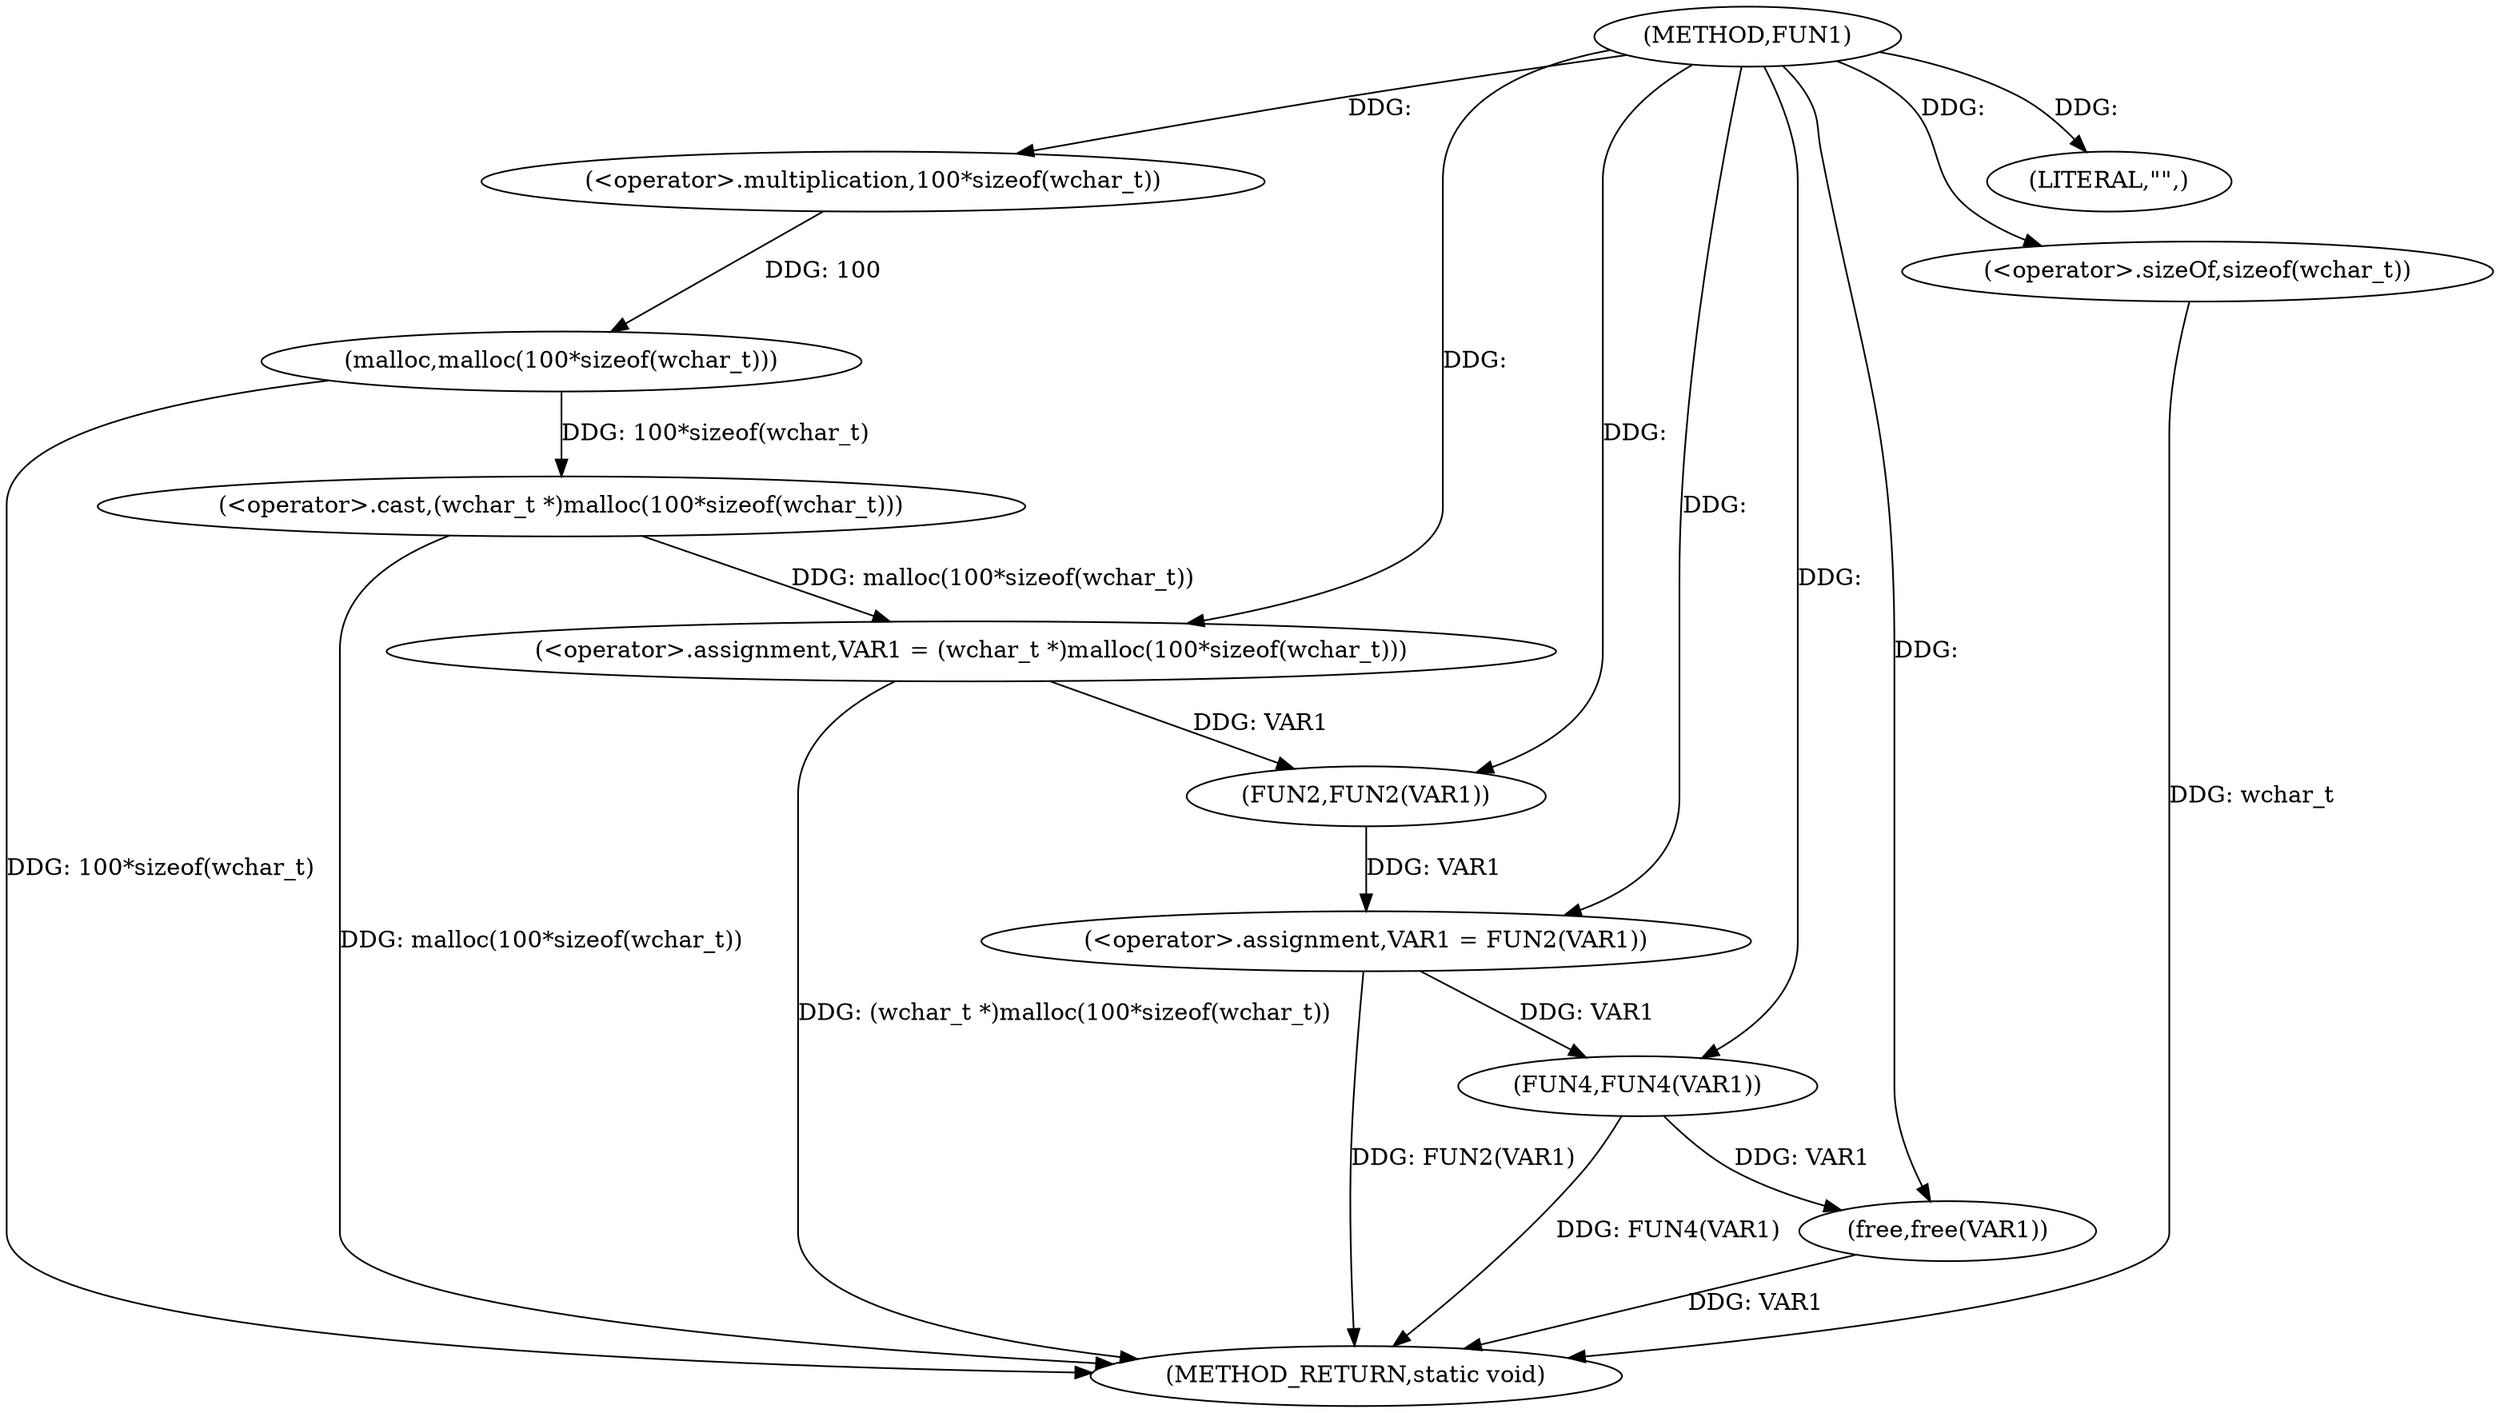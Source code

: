 digraph FUN1 {  
"1000100" [label = "(METHOD,FUN1)" ]
"1000122" [label = "(METHOD_RETURN,static void)" ]
"1000103" [label = "(<operator>.assignment,VAR1 = (wchar_t *)malloc(100*sizeof(wchar_t)))" ]
"1000105" [label = "(<operator>.cast,(wchar_t *)malloc(100*sizeof(wchar_t)))" ]
"1000107" [label = "(malloc,malloc(100*sizeof(wchar_t)))" ]
"1000108" [label = "(<operator>.multiplication,100*sizeof(wchar_t))" ]
"1000110" [label = "(<operator>.sizeOf,sizeof(wchar_t))" ]
"1000112" [label = "(<operator>.assignment,VAR1 = FUN2(VAR1))" ]
"1000114" [label = "(FUN2,FUN2(VAR1))" ]
"1000117" [label = "(LITERAL,\"\",)" ]
"1000118" [label = "(FUN4,FUN4(VAR1))" ]
"1000120" [label = "(free,free(VAR1))" ]
  "1000107" -> "1000122"  [ label = "DDG: 100*sizeof(wchar_t)"] 
  "1000105" -> "1000122"  [ label = "DDG: malloc(100*sizeof(wchar_t))"] 
  "1000103" -> "1000122"  [ label = "DDG: (wchar_t *)malloc(100*sizeof(wchar_t))"] 
  "1000112" -> "1000122"  [ label = "DDG: FUN2(VAR1)"] 
  "1000120" -> "1000122"  [ label = "DDG: VAR1"] 
  "1000118" -> "1000122"  [ label = "DDG: FUN4(VAR1)"] 
  "1000110" -> "1000122"  [ label = "DDG: wchar_t"] 
  "1000105" -> "1000103"  [ label = "DDG: malloc(100*sizeof(wchar_t))"] 
  "1000100" -> "1000103"  [ label = "DDG: "] 
  "1000107" -> "1000105"  [ label = "DDG: 100*sizeof(wchar_t)"] 
  "1000108" -> "1000107"  [ label = "DDG: 100"] 
  "1000100" -> "1000108"  [ label = "DDG: "] 
  "1000100" -> "1000110"  [ label = "DDG: "] 
  "1000114" -> "1000112"  [ label = "DDG: VAR1"] 
  "1000100" -> "1000112"  [ label = "DDG: "] 
  "1000103" -> "1000114"  [ label = "DDG: VAR1"] 
  "1000100" -> "1000114"  [ label = "DDG: "] 
  "1000100" -> "1000117"  [ label = "DDG: "] 
  "1000112" -> "1000118"  [ label = "DDG: VAR1"] 
  "1000100" -> "1000118"  [ label = "DDG: "] 
  "1000118" -> "1000120"  [ label = "DDG: VAR1"] 
  "1000100" -> "1000120"  [ label = "DDG: "] 
}
